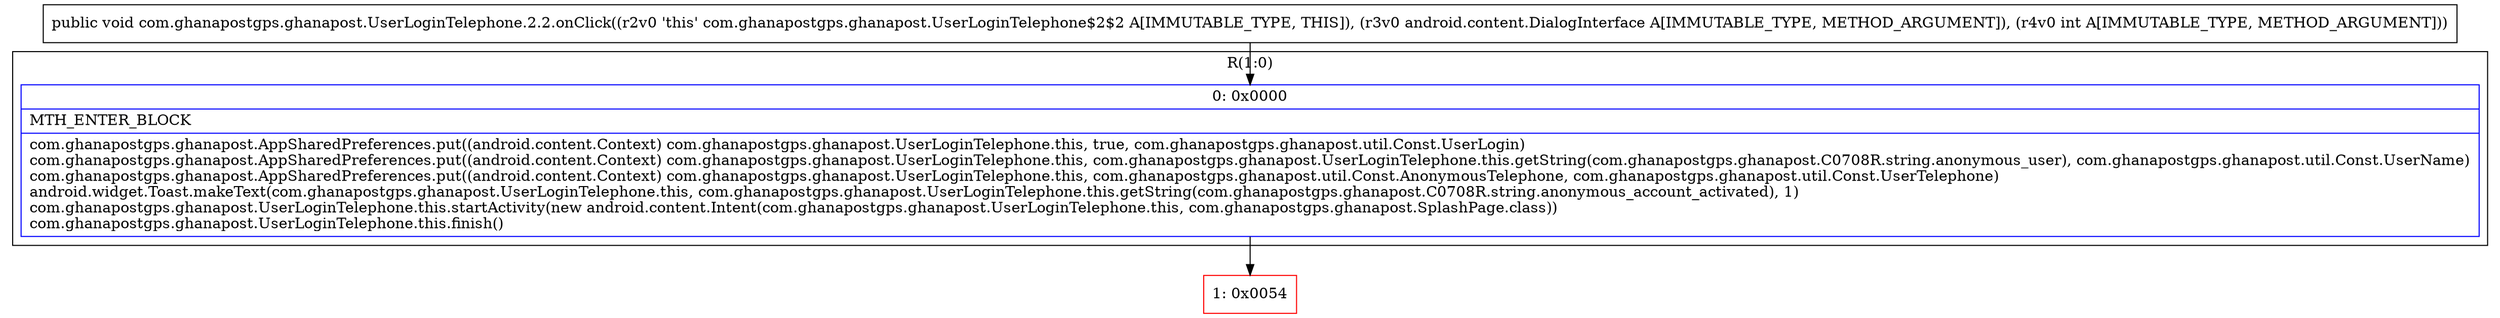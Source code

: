digraph "CFG forcom.ghanapostgps.ghanapost.UserLoginTelephone.2.2.onClick(Landroid\/content\/DialogInterface;I)V" {
subgraph cluster_Region_579754508 {
label = "R(1:0)";
node [shape=record,color=blue];
Node_0 [shape=record,label="{0\:\ 0x0000|MTH_ENTER_BLOCK\l|com.ghanapostgps.ghanapost.AppSharedPreferences.put((android.content.Context) com.ghanapostgps.ghanapost.UserLoginTelephone.this, true, com.ghanapostgps.ghanapost.util.Const.UserLogin)\lcom.ghanapostgps.ghanapost.AppSharedPreferences.put((android.content.Context) com.ghanapostgps.ghanapost.UserLoginTelephone.this, com.ghanapostgps.ghanapost.UserLoginTelephone.this.getString(com.ghanapostgps.ghanapost.C0708R.string.anonymous_user), com.ghanapostgps.ghanapost.util.Const.UserName)\lcom.ghanapostgps.ghanapost.AppSharedPreferences.put((android.content.Context) com.ghanapostgps.ghanapost.UserLoginTelephone.this, com.ghanapostgps.ghanapost.util.Const.AnonymousTelephone, com.ghanapostgps.ghanapost.util.Const.UserTelephone)\landroid.widget.Toast.makeText(com.ghanapostgps.ghanapost.UserLoginTelephone.this, com.ghanapostgps.ghanapost.UserLoginTelephone.this.getString(com.ghanapostgps.ghanapost.C0708R.string.anonymous_account_activated), 1)\lcom.ghanapostgps.ghanapost.UserLoginTelephone.this.startActivity(new android.content.Intent(com.ghanapostgps.ghanapost.UserLoginTelephone.this, com.ghanapostgps.ghanapost.SplashPage.class))\lcom.ghanapostgps.ghanapost.UserLoginTelephone.this.finish()\l}"];
}
Node_1 [shape=record,color=red,label="{1\:\ 0x0054}"];
MethodNode[shape=record,label="{public void com.ghanapostgps.ghanapost.UserLoginTelephone.2.2.onClick((r2v0 'this' com.ghanapostgps.ghanapost.UserLoginTelephone$2$2 A[IMMUTABLE_TYPE, THIS]), (r3v0 android.content.DialogInterface A[IMMUTABLE_TYPE, METHOD_ARGUMENT]), (r4v0 int A[IMMUTABLE_TYPE, METHOD_ARGUMENT])) }"];
MethodNode -> Node_0;
Node_0 -> Node_1;
}

